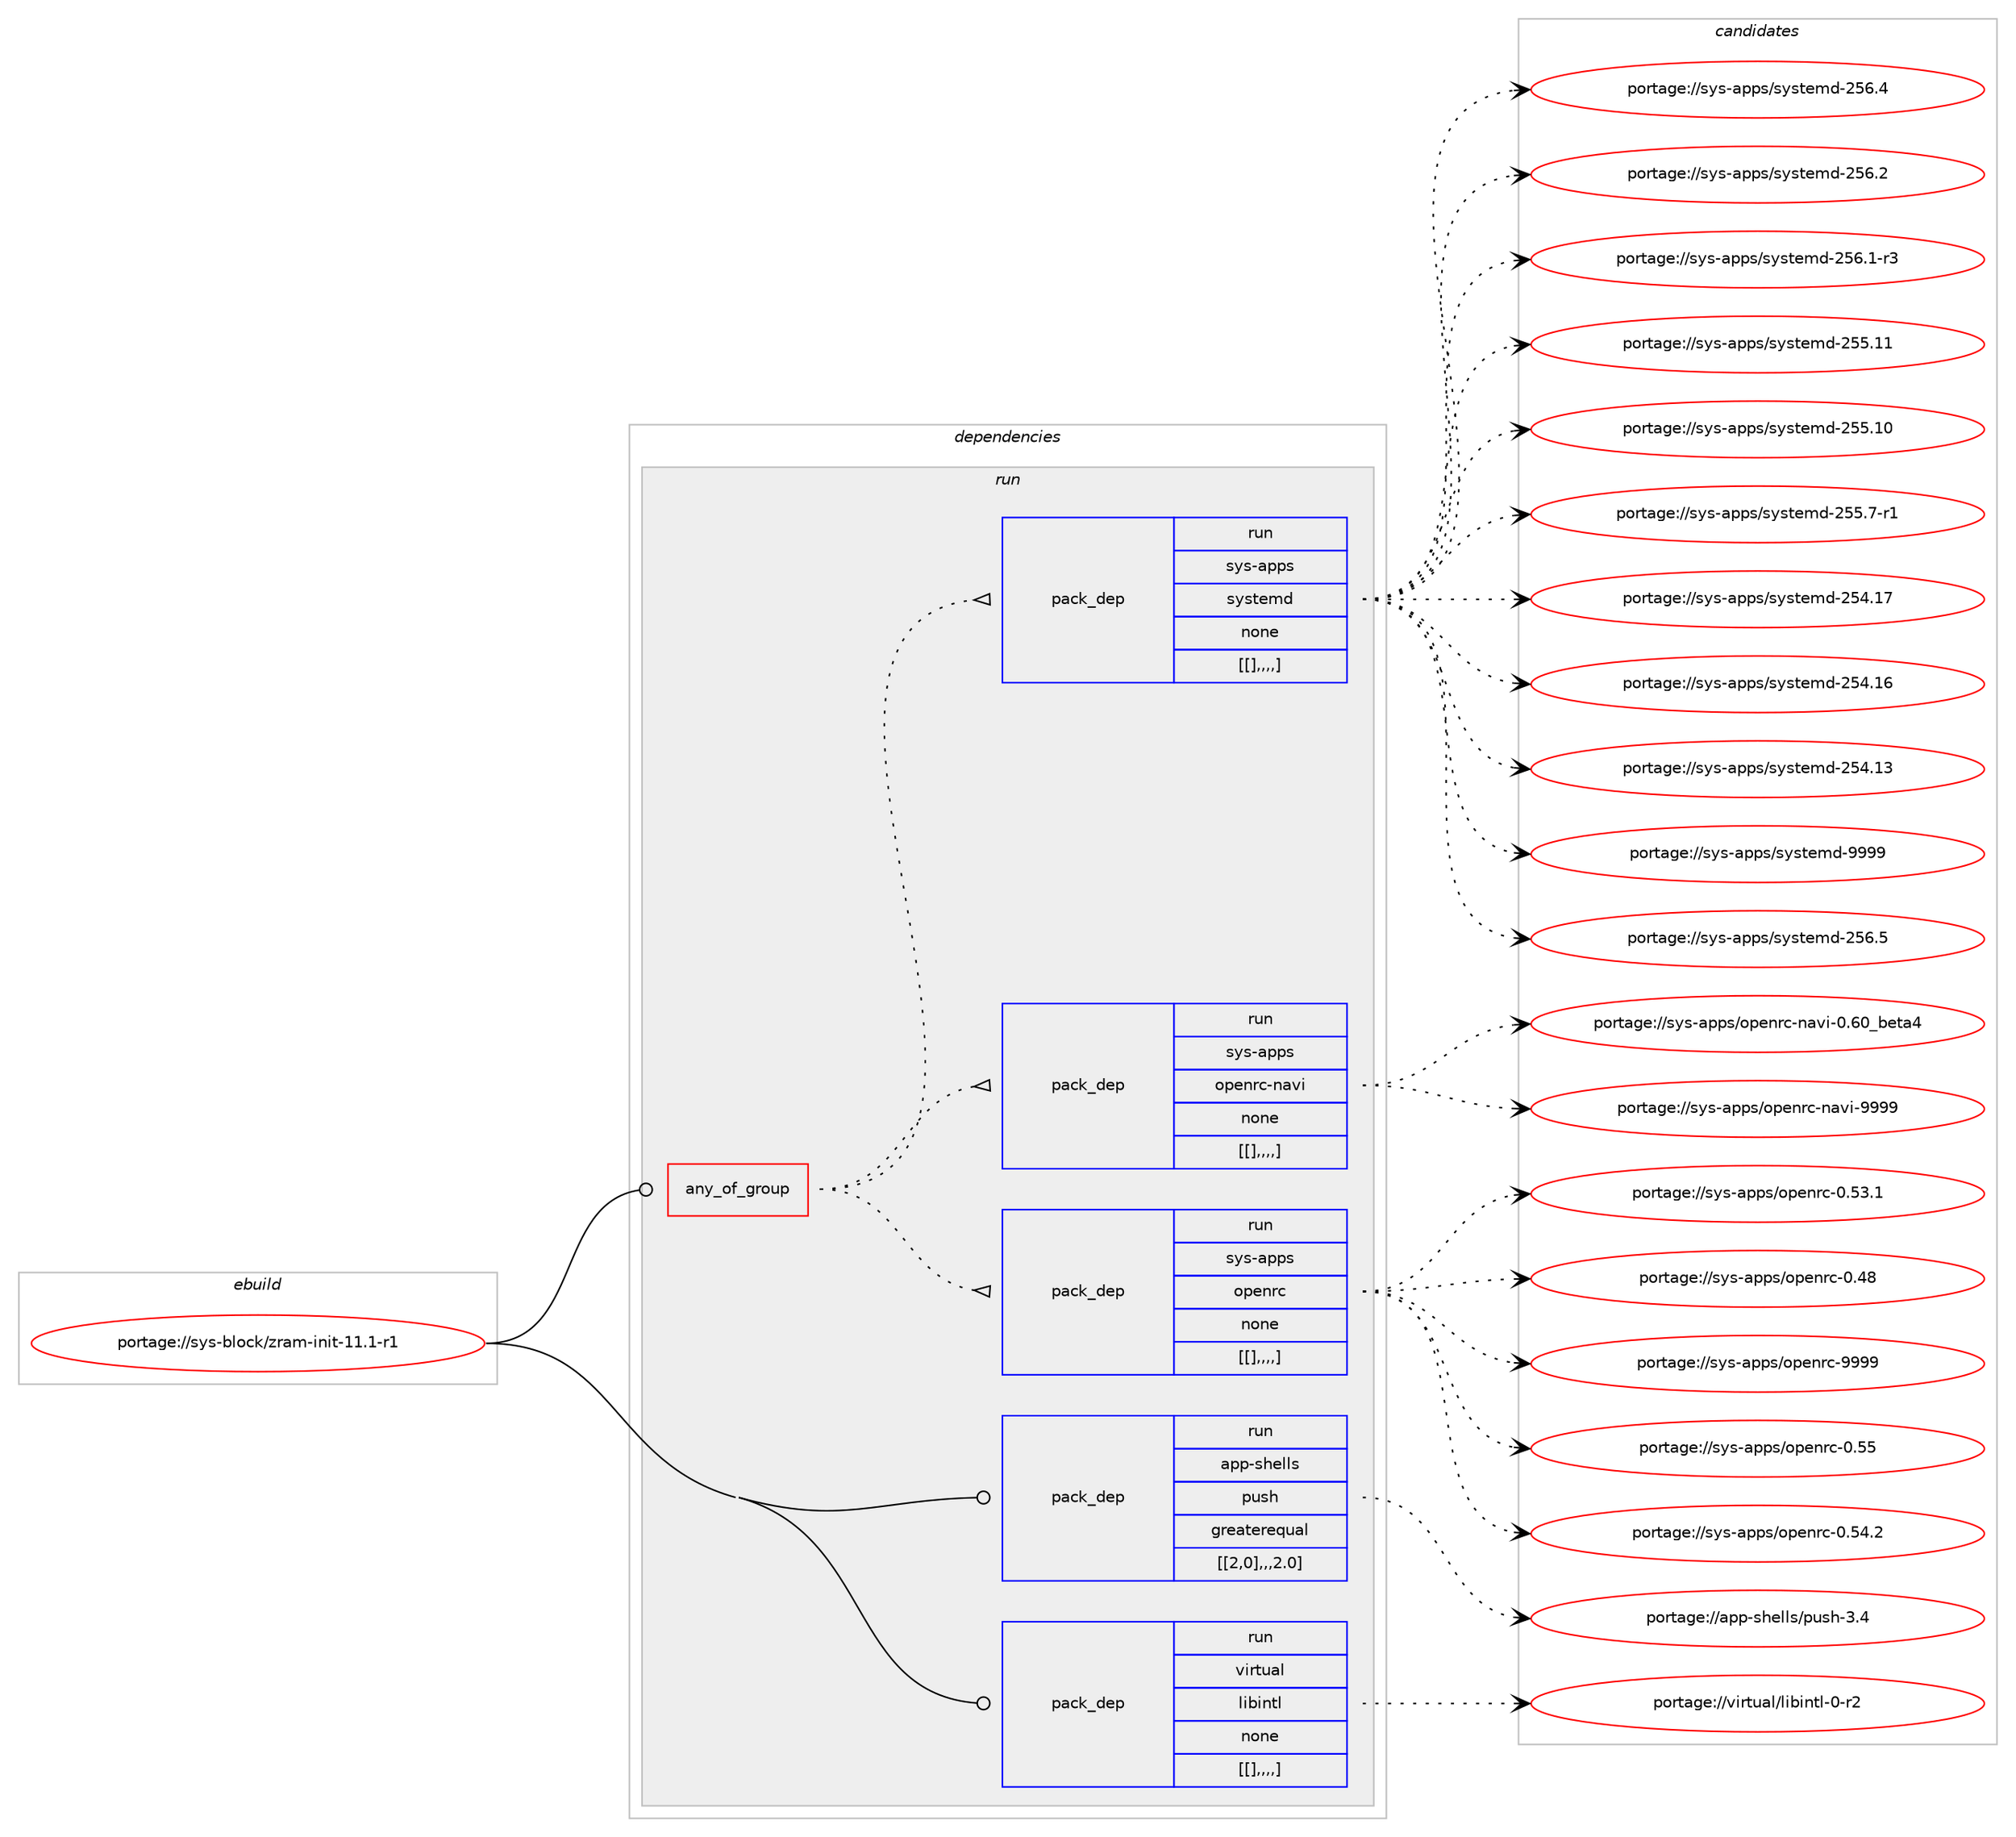 digraph prolog {

# *************
# Graph options
# *************

newrank=true;
concentrate=true;
compound=true;
graph [rankdir=LR,fontname=Helvetica,fontsize=10,ranksep=1.5];#, ranksep=2.5, nodesep=0.2];
edge  [arrowhead=vee];
node  [fontname=Helvetica,fontsize=10];

# **********
# The ebuild
# **********

subgraph cluster_leftcol {
color=gray;
label=<<i>ebuild</i>>;
id [label="portage://sys-block/zram-init-11.1-r1", color=red, width=4, href="../sys-block/zram-init-11.1-r1.svg"];
}

# ****************
# The dependencies
# ****************

subgraph cluster_midcol {
color=gray;
label=<<i>dependencies</i>>;
subgraph cluster_compile {
fillcolor="#eeeeee";
style=filled;
label=<<i>compile</i>>;
}
subgraph cluster_compileandrun {
fillcolor="#eeeeee";
style=filled;
label=<<i>compile and run</i>>;
}
subgraph cluster_run {
fillcolor="#eeeeee";
style=filled;
label=<<i>run</i>>;
subgraph any2872 {
dependency445656 [label=<<TABLE BORDER="0" CELLBORDER="1" CELLSPACING="0" CELLPADDING="4"><TR><TD CELLPADDING="10">any_of_group</TD></TR></TABLE>>, shape=none, color=red];subgraph pack324479 {
dependency445657 [label=<<TABLE BORDER="0" CELLBORDER="1" CELLSPACING="0" CELLPADDING="4" WIDTH="220"><TR><TD ROWSPAN="6" CELLPADDING="30">pack_dep</TD></TR><TR><TD WIDTH="110">run</TD></TR><TR><TD>sys-apps</TD></TR><TR><TD>openrc</TD></TR><TR><TD>none</TD></TR><TR><TD>[[],,,,]</TD></TR></TABLE>>, shape=none, color=blue];
}
dependency445656:e -> dependency445657:w [weight=20,style="dotted",arrowhead="oinv"];
subgraph pack324480 {
dependency445658 [label=<<TABLE BORDER="0" CELLBORDER="1" CELLSPACING="0" CELLPADDING="4" WIDTH="220"><TR><TD ROWSPAN="6" CELLPADDING="30">pack_dep</TD></TR><TR><TD WIDTH="110">run</TD></TR><TR><TD>sys-apps</TD></TR><TR><TD>openrc-navi</TD></TR><TR><TD>none</TD></TR><TR><TD>[[],,,,]</TD></TR></TABLE>>, shape=none, color=blue];
}
dependency445656:e -> dependency445658:w [weight=20,style="dotted",arrowhead="oinv"];
subgraph pack324481 {
dependency445659 [label=<<TABLE BORDER="0" CELLBORDER="1" CELLSPACING="0" CELLPADDING="4" WIDTH="220"><TR><TD ROWSPAN="6" CELLPADDING="30">pack_dep</TD></TR><TR><TD WIDTH="110">run</TD></TR><TR><TD>sys-apps</TD></TR><TR><TD>systemd</TD></TR><TR><TD>none</TD></TR><TR><TD>[[],,,,]</TD></TR></TABLE>>, shape=none, color=blue];
}
dependency445656:e -> dependency445659:w [weight=20,style="dotted",arrowhead="oinv"];
}
id:e -> dependency445656:w [weight=20,style="solid",arrowhead="odot"];
subgraph pack324482 {
dependency445660 [label=<<TABLE BORDER="0" CELLBORDER="1" CELLSPACING="0" CELLPADDING="4" WIDTH="220"><TR><TD ROWSPAN="6" CELLPADDING="30">pack_dep</TD></TR><TR><TD WIDTH="110">run</TD></TR><TR><TD>app-shells</TD></TR><TR><TD>push</TD></TR><TR><TD>greaterequal</TD></TR><TR><TD>[[2,0],,,2.0]</TD></TR></TABLE>>, shape=none, color=blue];
}
id:e -> dependency445660:w [weight=20,style="solid",arrowhead="odot"];
subgraph pack324483 {
dependency445661 [label=<<TABLE BORDER="0" CELLBORDER="1" CELLSPACING="0" CELLPADDING="4" WIDTH="220"><TR><TD ROWSPAN="6" CELLPADDING="30">pack_dep</TD></TR><TR><TD WIDTH="110">run</TD></TR><TR><TD>virtual</TD></TR><TR><TD>libintl</TD></TR><TR><TD>none</TD></TR><TR><TD>[[],,,,]</TD></TR></TABLE>>, shape=none, color=blue];
}
id:e -> dependency445661:w [weight=20,style="solid",arrowhead="odot"];
}
}

# **************
# The candidates
# **************

subgraph cluster_choices {
rank=same;
color=gray;
label=<<i>candidates</i>>;

subgraph choice324479 {
color=black;
nodesep=1;
choice115121115459711211211547111112101110114994557575757 [label="portage://sys-apps/openrc-9999", color=red, width=4,href="../sys-apps/openrc-9999.svg"];
choice115121115459711211211547111112101110114994548465353 [label="portage://sys-apps/openrc-0.55", color=red, width=4,href="../sys-apps/openrc-0.55.svg"];
choice1151211154597112112115471111121011101149945484653524650 [label="portage://sys-apps/openrc-0.54.2", color=red, width=4,href="../sys-apps/openrc-0.54.2.svg"];
choice1151211154597112112115471111121011101149945484653514649 [label="portage://sys-apps/openrc-0.53.1", color=red, width=4,href="../sys-apps/openrc-0.53.1.svg"];
choice115121115459711211211547111112101110114994548465256 [label="portage://sys-apps/openrc-0.48", color=red, width=4,href="../sys-apps/openrc-0.48.svg"];
dependency445657:e -> choice115121115459711211211547111112101110114994557575757:w [style=dotted,weight="100"];
dependency445657:e -> choice115121115459711211211547111112101110114994548465353:w [style=dotted,weight="100"];
dependency445657:e -> choice1151211154597112112115471111121011101149945484653524650:w [style=dotted,weight="100"];
dependency445657:e -> choice1151211154597112112115471111121011101149945484653514649:w [style=dotted,weight="100"];
dependency445657:e -> choice115121115459711211211547111112101110114994548465256:w [style=dotted,weight="100"];
}
subgraph choice324480 {
color=black;
nodesep=1;
choice1151211154597112112115471111121011101149945110971181054557575757 [label="portage://sys-apps/openrc-navi-9999", color=red, width=4,href="../sys-apps/openrc-navi-9999.svg"];
choice115121115459711211211547111112101110114994511097118105454846544895981011169752 [label="portage://sys-apps/openrc-navi-0.60_beta4", color=red, width=4,href="../sys-apps/openrc-navi-0.60_beta4.svg"];
dependency445658:e -> choice1151211154597112112115471111121011101149945110971181054557575757:w [style=dotted,weight="100"];
dependency445658:e -> choice115121115459711211211547111112101110114994511097118105454846544895981011169752:w [style=dotted,weight="100"];
}
subgraph choice324481 {
color=black;
nodesep=1;
choice1151211154597112112115471151211151161011091004557575757 [label="portage://sys-apps/systemd-9999", color=red, width=4,href="../sys-apps/systemd-9999.svg"];
choice115121115459711211211547115121115116101109100455053544653 [label="portage://sys-apps/systemd-256.5", color=red, width=4,href="../sys-apps/systemd-256.5.svg"];
choice115121115459711211211547115121115116101109100455053544652 [label="portage://sys-apps/systemd-256.4", color=red, width=4,href="../sys-apps/systemd-256.4.svg"];
choice115121115459711211211547115121115116101109100455053544650 [label="portage://sys-apps/systemd-256.2", color=red, width=4,href="../sys-apps/systemd-256.2.svg"];
choice1151211154597112112115471151211151161011091004550535446494511451 [label="portage://sys-apps/systemd-256.1-r3", color=red, width=4,href="../sys-apps/systemd-256.1-r3.svg"];
choice11512111545971121121154711512111511610110910045505353464949 [label="portage://sys-apps/systemd-255.11", color=red, width=4,href="../sys-apps/systemd-255.11.svg"];
choice11512111545971121121154711512111511610110910045505353464948 [label="portage://sys-apps/systemd-255.10", color=red, width=4,href="../sys-apps/systemd-255.10.svg"];
choice1151211154597112112115471151211151161011091004550535346554511449 [label="portage://sys-apps/systemd-255.7-r1", color=red, width=4,href="../sys-apps/systemd-255.7-r1.svg"];
choice11512111545971121121154711512111511610110910045505352464955 [label="portage://sys-apps/systemd-254.17", color=red, width=4,href="../sys-apps/systemd-254.17.svg"];
choice11512111545971121121154711512111511610110910045505352464954 [label="portage://sys-apps/systemd-254.16", color=red, width=4,href="../sys-apps/systemd-254.16.svg"];
choice11512111545971121121154711512111511610110910045505352464951 [label="portage://sys-apps/systemd-254.13", color=red, width=4,href="../sys-apps/systemd-254.13.svg"];
dependency445659:e -> choice1151211154597112112115471151211151161011091004557575757:w [style=dotted,weight="100"];
dependency445659:e -> choice115121115459711211211547115121115116101109100455053544653:w [style=dotted,weight="100"];
dependency445659:e -> choice115121115459711211211547115121115116101109100455053544652:w [style=dotted,weight="100"];
dependency445659:e -> choice115121115459711211211547115121115116101109100455053544650:w [style=dotted,weight="100"];
dependency445659:e -> choice1151211154597112112115471151211151161011091004550535446494511451:w [style=dotted,weight="100"];
dependency445659:e -> choice11512111545971121121154711512111511610110910045505353464949:w [style=dotted,weight="100"];
dependency445659:e -> choice11512111545971121121154711512111511610110910045505353464948:w [style=dotted,weight="100"];
dependency445659:e -> choice1151211154597112112115471151211151161011091004550535346554511449:w [style=dotted,weight="100"];
dependency445659:e -> choice11512111545971121121154711512111511610110910045505352464955:w [style=dotted,weight="100"];
dependency445659:e -> choice11512111545971121121154711512111511610110910045505352464954:w [style=dotted,weight="100"];
dependency445659:e -> choice11512111545971121121154711512111511610110910045505352464951:w [style=dotted,weight="100"];
}
subgraph choice324482 {
color=black;
nodesep=1;
choice97112112451151041011081081154711211711510445514652 [label="portage://app-shells/push-3.4", color=red, width=4,href="../app-shells/push-3.4.svg"];
dependency445660:e -> choice97112112451151041011081081154711211711510445514652:w [style=dotted,weight="100"];
}
subgraph choice324483 {
color=black;
nodesep=1;
choice11810511411611797108471081059810511011610845484511450 [label="portage://virtual/libintl-0-r2", color=red, width=4,href="../virtual/libintl-0-r2.svg"];
dependency445661:e -> choice11810511411611797108471081059810511011610845484511450:w [style=dotted,weight="100"];
}
}

}
